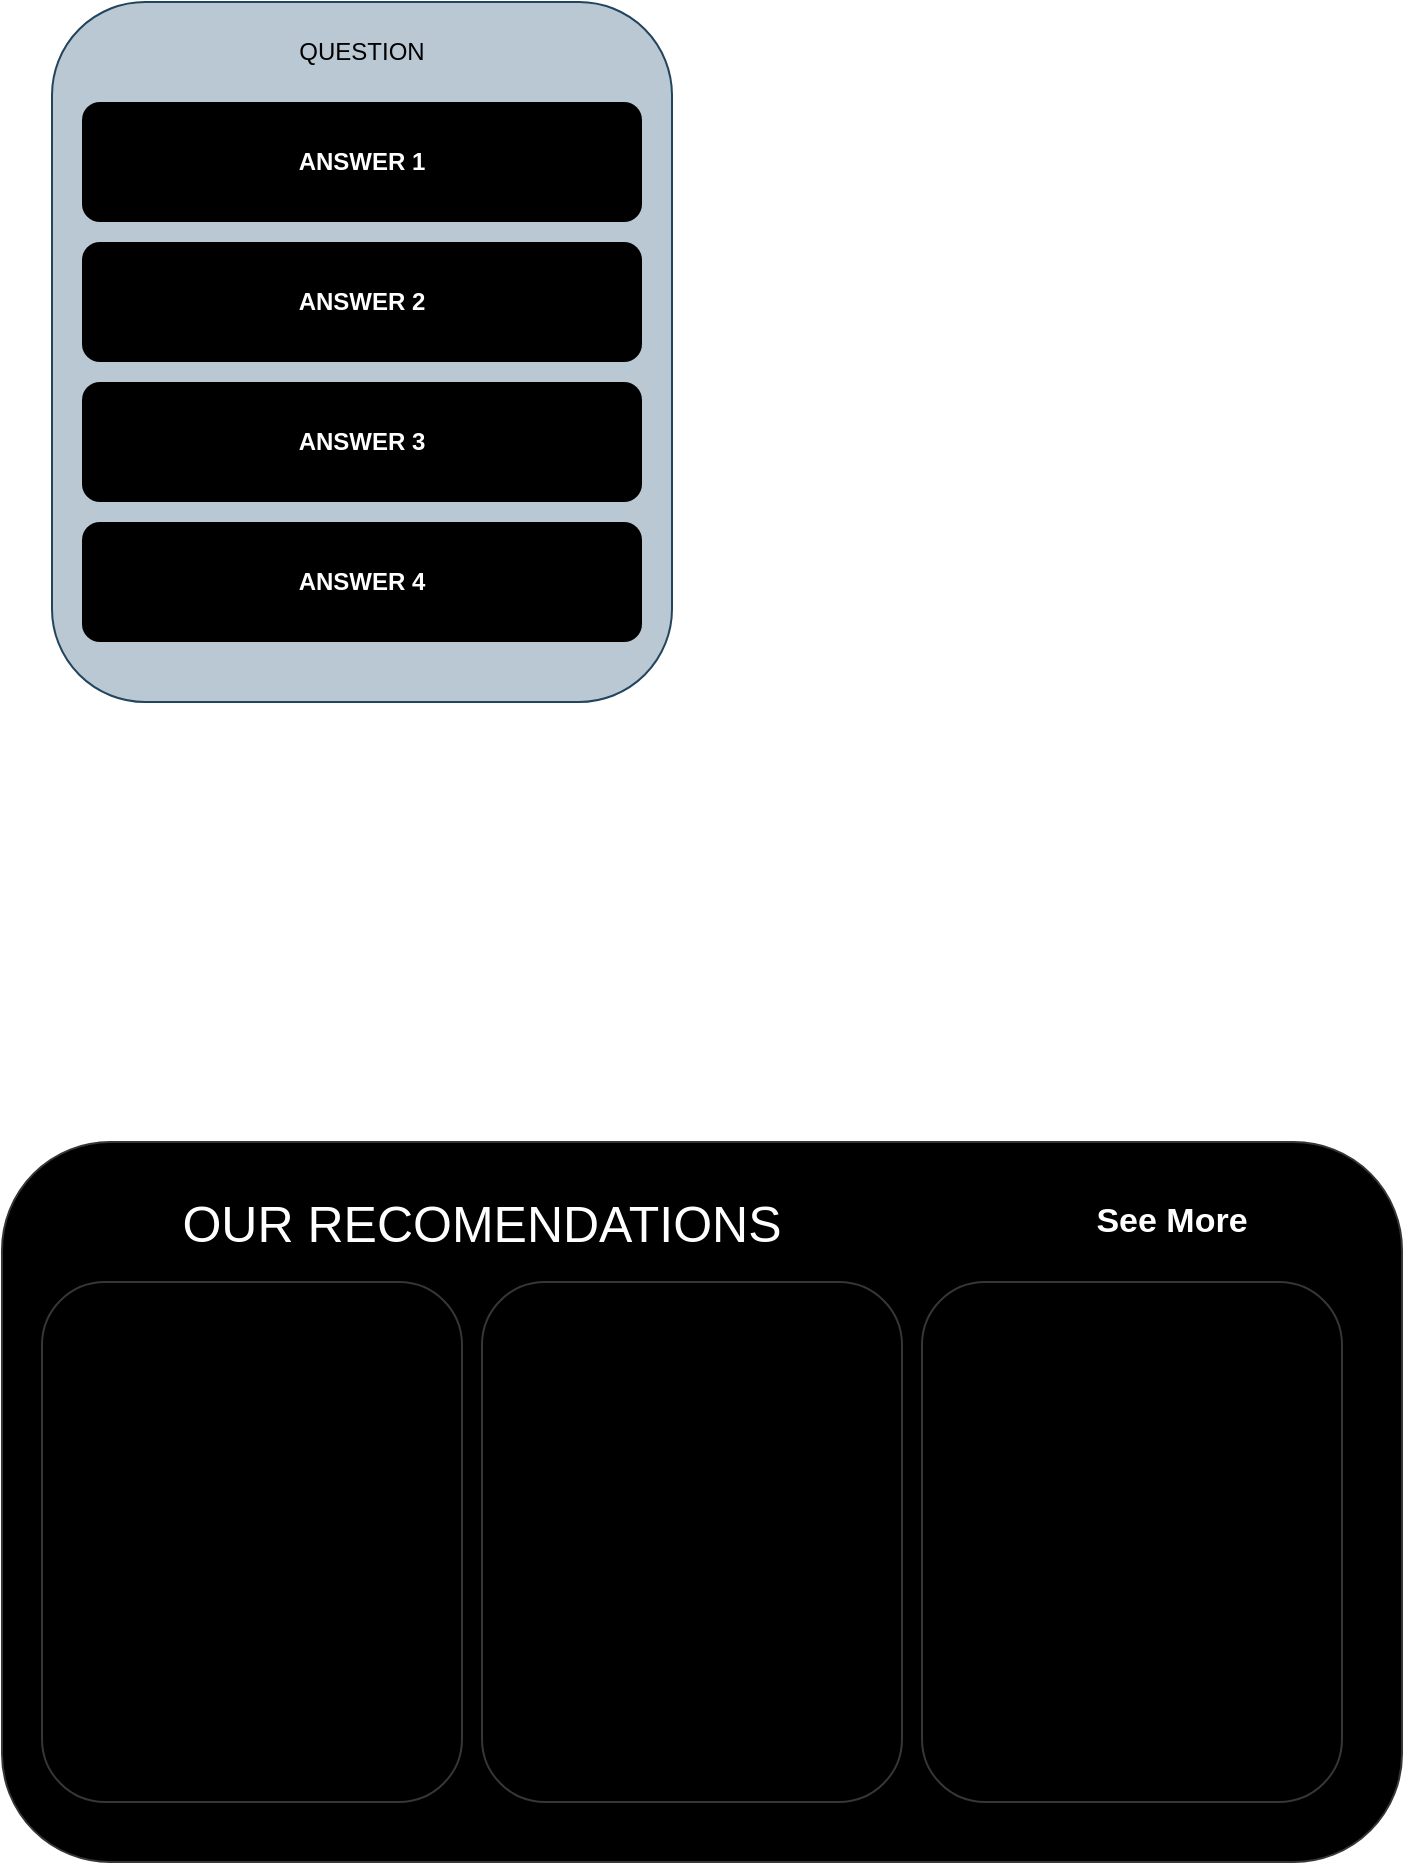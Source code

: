 <mxfile>
    <diagram id="PwKEUhgBtld1rCudASjT" name="Page-1">
        <mxGraphModel dx="490" dy="419" grid="1" gridSize="10" guides="1" tooltips="1" connect="1" arrows="1" fold="1" page="1" pageScale="1" pageWidth="850" pageHeight="1100" math="0" shadow="0">
            <root>
                <mxCell id="0"/>
                <mxCell id="1" parent="0"/>
                <mxCell id="2" value="" style="rounded=1;whiteSpace=wrap;html=1;fillColor=#BAC8D3;strokeColor=#23445d;fontColor=#000000;" parent="1" vertex="1">
                    <mxGeometry x="65" y="30" width="310" height="350" as="geometry"/>
                </mxCell>
                <mxCell id="3" value="ANSWER 1" style="rounded=1;whiteSpace=wrap;html=1;movable=1;resizable=1;rotatable=1;deletable=1;editable=1;connectable=1;fontStyle=1;fontColor=#FFFFFF;fillColor=#000000;strokeColor=none;" parent="1" vertex="1">
                    <mxGeometry x="80" y="80" width="280" height="60" as="geometry"/>
                </mxCell>
                <mxCell id="4" value="ANSWER 2" style="rounded=1;whiteSpace=wrap;html=1;movable=1;resizable=1;rotatable=1;deletable=1;editable=1;connectable=1;fontStyle=1;fontColor=#FFFFFF;fillColor=#000000;strokeColor=none;" parent="1" vertex="1">
                    <mxGeometry x="80" y="150" width="280" height="60" as="geometry"/>
                </mxCell>
                <mxCell id="5" value="ANSWER 3" style="rounded=1;whiteSpace=wrap;html=1;movable=1;resizable=1;rotatable=1;deletable=1;editable=1;connectable=1;fontStyle=1;fontColor=#FFFFFF;fillColor=#000000;strokeColor=none;" parent="1" vertex="1">
                    <mxGeometry x="80" y="220" width="280" height="60" as="geometry"/>
                </mxCell>
                <mxCell id="6" value="ANSWER 4" style="rounded=1;whiteSpace=wrap;html=1;movable=1;resizable=1;rotatable=1;deletable=1;editable=1;connectable=1;fontStyle=1;fontColor=#FFFFFF;fillColor=#000000;strokeColor=none;" parent="1" vertex="1">
                    <mxGeometry x="80" y="290" width="280" height="60" as="geometry"/>
                </mxCell>
                <mxCell id="7" value="QUESTION" style="text;html=1;strokeColor=none;fillColor=none;align=center;verticalAlign=middle;whiteSpace=wrap;rounded=0;fontColor=#000000;" parent="1" vertex="1">
                    <mxGeometry x="130" y="40" width="180" height="30" as="geometry"/>
                </mxCell>
                <mxCell id="33" value="" style="rounded=1;whiteSpace=wrap;html=1;strokeColor=#363636;fontColor=#FFFFFF;fillColor=#000000;" parent="1" vertex="1">
                    <mxGeometry x="40" y="600" width="700" height="360" as="geometry"/>
                </mxCell>
                <mxCell id="34" value="&lt;font style=&quot;font-size: 25px;&quot;&gt;OUR RECOMENDATIONS&lt;/font&gt;" style="rounded=1;whiteSpace=wrap;html=1;strokeColor=none;fontColor=#FFFFFF;fillColor=#000000;fontStyle=0;align=center;" parent="1" vertex="1">
                    <mxGeometry x="80" y="610" width="400" height="60" as="geometry"/>
                </mxCell>
                <mxCell id="35" value="" style="rounded=1;whiteSpace=wrap;html=1;strokeColor=#363636;fontSize=25;fontColor=#FFFFFF;fillColor=#000000;shadow=1;movable=1;resizable=1;rotatable=1;deletable=1;editable=1;connectable=1;" parent="1" vertex="1">
                    <mxGeometry x="60" y="670" width="210" height="260" as="geometry"/>
                </mxCell>
                <mxCell id="38" value="" style="rounded=1;whiteSpace=wrap;html=1;strokeColor=#363636;fontSize=25;fontColor=#FFFFFF;fillColor=#000000;shadow=1;movable=1;resizable=1;rotatable=1;deletable=1;editable=1;connectable=1;" parent="1" vertex="1">
                    <mxGeometry x="280" y="670" width="210" height="260" as="geometry"/>
                </mxCell>
                <mxCell id="39" value="" style="rounded=1;whiteSpace=wrap;html=1;strokeColor=#363636;fontSize=25;fontColor=#FFFFFF;fillColor=#000000;shadow=1;glass=0;movable=1;resizable=1;rotatable=1;deletable=1;editable=1;connectable=1;" parent="1" vertex="1">
                    <mxGeometry x="500" y="670" width="210" height="260" as="geometry"/>
                </mxCell>
                <mxCell id="42" value="&lt;font style=&quot;font-size: 17px;&quot; color=&quot;#ffffff&quot;&gt;See More&lt;/font&gt;" style="text;html=1;strokeColor=none;fillColor=none;align=center;verticalAlign=middle;whiteSpace=wrap;rounded=0;shadow=1;glass=0;sketch=0;fontSize=13;fontColor=#000000;fontStyle=1" parent="1" vertex="1">
                    <mxGeometry x="580" y="625" width="90" height="30" as="geometry"/>
                </mxCell>
            </root>
        </mxGraphModel>
    </diagram>
    <diagram id="rh2PC56Di0f4xqpiZgdJ" name="Page-2">
        <mxGraphModel dx="490" dy="419" grid="1" gridSize="10" guides="1" tooltips="1" connect="1" arrows="1" fold="1" page="1" pageScale="1" pageWidth="850" pageHeight="1100" math="0" shadow="0">
            <root>
                <mxCell id="0"/>
                <mxCell id="1" parent="0"/>
                <mxCell id="l3RP_Rlk8MqlteFbM0D3-1" value="86" style="rounded=1;whiteSpace=wrap;html=1;fontColor=#FFFFFF;fillColor=#BAC8D3;strokeColor=#011616;fillStyle=auto;" parent="1" vertex="1">
                    <mxGeometry x="430" y="20" width="380" height="710" as="geometry"/>
                </mxCell>
                <mxCell id="GJfcpdvK_InbkSFuC8xC-1" value="Question - Your Anwser" style="rounded=1;whiteSpace=wrap;html=1;fontColor=#FFFFFF;fillColor=#000000;strokeColor=#F01616;" parent="1" vertex="1">
                    <mxGeometry x="450" y="80" width="340" height="60" as="geometry"/>
                </mxCell>
                <mxCell id="GJfcpdvK_InbkSFuC8xC-2" value="&#10;&lt;span style=&quot;color: rgb(255, 255, 255); font-family: Helvetica; font-size: 12px; font-style: normal; font-variant-ligatures: normal; font-variant-caps: normal; font-weight: 400; letter-spacing: normal; orphans: 2; text-indent: 0px; text-transform: none; widows: 2; word-spacing: 0px; -webkit-text-stroke-width: 0px; background-color: rgb(42, 37, 47); text-decoration-thickness: initial; text-decoration-style: initial; text-decoration-color: initial; float: none; display: inline !important;&quot;&gt;Question - Your Anwser&lt;/span&gt;&#10;&#10;" style="rounded=1;whiteSpace=wrap;html=1;fontColor=#FFFFFF;fillColor=#000000;align=center;strokeColor=#F01616;" parent="1" vertex="1">
                    <mxGeometry x="450" y="160" width="340" height="60" as="geometry"/>
                </mxCell>
                <mxCell id="GJfcpdvK_InbkSFuC8xC-3" value="&#10;&lt;span style=&quot;color: rgb(255, 255, 255); font-family: Helvetica; font-size: 12px; font-style: normal; font-variant-ligatures: normal; font-variant-caps: normal; font-weight: 400; letter-spacing: normal; orphans: 2; text-indent: 0px; text-transform: none; widows: 2; word-spacing: 0px; -webkit-text-stroke-width: 0px; background-color: rgb(42, 37, 47); text-decoration-thickness: initial; text-decoration-style: initial; text-decoration-color: initial; float: none; display: inline !important;&quot;&gt;Question - Your Anwser&lt;/span&gt;&#10;&#10;" style="rounded=1;whiteSpace=wrap;html=1;fontColor=#FFFFFF;fillColor=#000000;align=center;strokeColor=#F01616;" parent="1" vertex="1">
                    <mxGeometry x="450" y="240" width="340" height="60" as="geometry"/>
                </mxCell>
                <mxCell id="GJfcpdvK_InbkSFuC8xC-4" value="&#10;&lt;span style=&quot;color: rgb(255, 255, 255); font-family: Helvetica; font-size: 12px; font-style: normal; font-variant-ligatures: normal; font-variant-caps: normal; font-weight: 400; letter-spacing: normal; orphans: 2; text-indent: 0px; text-transform: none; widows: 2; word-spacing: 0px; -webkit-text-stroke-width: 0px; background-color: rgb(42, 37, 47); text-decoration-thickness: initial; text-decoration-style: initial; text-decoration-color: initial; float: none; display: inline !important;&quot;&gt;Question - Your Anwser&lt;/span&gt;&#10;&#10;" style="rounded=1;whiteSpace=wrap;html=1;fontColor=#FFFFFF;fillColor=#000000;align=center;strokeColor=#F01616;" parent="1" vertex="1">
                    <mxGeometry x="450" y="320" width="340" height="60" as="geometry"/>
                </mxCell>
                <mxCell id="GJfcpdvK_InbkSFuC8xC-5" value="&#10;&lt;span style=&quot;color: rgb(255, 255, 255); font-family: Helvetica; font-size: 12px; font-style: normal; font-variant-ligatures: normal; font-variant-caps: normal; font-weight: 400; letter-spacing: normal; orphans: 2; text-indent: 0px; text-transform: none; widows: 2; word-spacing: 0px; -webkit-text-stroke-width: 0px; background-color: rgb(42, 37, 47); text-decoration-thickness: initial; text-decoration-style: initial; text-decoration-color: initial; float: none; display: inline !important;&quot;&gt;Question - Your Anwser&lt;/span&gt;&#10;&#10;" style="rounded=1;whiteSpace=wrap;html=1;fontColor=#FFFFFF;fillColor=#000000;align=center;strokeColor=#F01616;" parent="1" vertex="1">
                    <mxGeometry x="450" y="560" width="340" height="60" as="geometry"/>
                </mxCell>
                <mxCell id="GJfcpdvK_InbkSFuC8xC-6" value="&#10;&lt;span style=&quot;color: rgb(255, 255, 255); font-family: Helvetica; font-size: 12px; font-style: normal; font-variant-ligatures: normal; font-variant-caps: normal; font-weight: 400; letter-spacing: normal; orphans: 2; text-indent: 0px; text-transform: none; widows: 2; word-spacing: 0px; -webkit-text-stroke-width: 0px; background-color: rgb(42, 37, 47); text-decoration-thickness: initial; text-decoration-style: initial; text-decoration-color: initial; float: none; display: inline !important;&quot;&gt;Question - Your Anwser&lt;/span&gt;&#10;&#10;" style="rounded=1;whiteSpace=wrap;html=1;fontColor=#FFFFFF;fillColor=#000000;align=center;strokeColor=#F01616;" parent="1" vertex="1">
                    <mxGeometry x="450" y="480" width="340" height="60" as="geometry"/>
                </mxCell>
                <mxCell id="GJfcpdvK_InbkSFuC8xC-7" value="&#10;&lt;span style=&quot;color: rgb(255, 255, 255); font-family: Helvetica; font-size: 12px; font-style: normal; font-variant-ligatures: normal; font-variant-caps: normal; font-weight: 400; letter-spacing: normal; orphans: 2; text-indent: 0px; text-transform: none; widows: 2; word-spacing: 0px; -webkit-text-stroke-width: 0px; background-color: rgb(42, 37, 47); text-decoration-thickness: initial; text-decoration-style: initial; text-decoration-color: initial; float: none; display: inline !important;&quot;&gt;Question - Your Anwser&lt;/span&gt;&#10;&#10;" style="rounded=1;whiteSpace=wrap;html=1;fontColor=#FFFFFF;fillColor=#000000;align=center;strokeColor=#F01616;" parent="1" vertex="1">
                    <mxGeometry x="450" y="400" width="340" height="60" as="geometry"/>
                </mxCell>
                <mxCell id="GJfcpdvK_InbkSFuC8xC-8" value="&#10;&lt;span style=&quot;color: rgb(255, 255, 255); font-family: Helvetica; font-size: 12px; font-style: normal; font-variant-ligatures: normal; font-variant-caps: normal; font-weight: 400; letter-spacing: normal; orphans: 2; text-align: center; text-indent: 0px; text-transform: none; widows: 2; word-spacing: 0px; -webkit-text-stroke-width: 0px; background-color: rgb(42, 37, 47); text-decoration-thickness: initial; text-decoration-style: initial; text-decoration-color: initial; float: none; display: inline !important;&quot;&gt;Question - Your Anwser&lt;/span&gt;&#10;&#10;" style="rounded=1;whiteSpace=wrap;html=1;fontColor=#FFFFFF;fillColor=#000000;strokeColor=#F01616;" parent="1" vertex="1">
                    <mxGeometry x="450" y="640" width="340" height="60" as="geometry"/>
                </mxCell>
                <mxCell id="GJfcpdvK_InbkSFuC8xC-9" value="Your Answers" style="text;html=1;strokeColor=none;fillColor=none;align=center;verticalAlign=middle;whiteSpace=wrap;rounded=0;fontColor=#030303;fontSize=19;" parent="1" vertex="1">
                    <mxGeometry x="555" y="40" width="130" height="30" as="geometry"/>
                </mxCell>
                <mxCell id="JGnlPxY4ueE_5bmmsMdA-2" value="" style="rounded=1;whiteSpace=wrap;html=1;fillStyle=auto;strokeColor=#011616;fontSize=19;fontColor=#030303;fillColor=#BAC8D3;arcSize=7;" parent="1" vertex="1">
                    <mxGeometry x="10" y="750" width="830" height="500" as="geometry"/>
                </mxCell>
                <mxCell id="vNl0-WOMCng2MXzCXxHB-1" value="Ask our chat any question regarding computer issues" style="text;html=1;strokeColor=none;fillColor=none;align=center;verticalAlign=middle;whiteSpace=wrap;rounded=0;fillStyle=auto;fontSize=19;fontColor=#030303;" parent="1" vertex="1">
                    <mxGeometry x="31" y="770" width="649" height="30" as="geometry"/>
                </mxCell>
                <mxCell id="vNl0-WOMCng2MXzCXxHB-2" value="Type your question" style="rounded=1;whiteSpace=wrap;html=1;fillStyle=auto;strokeColor=#011616;fontSize=19;fontColor=#030303;fillColor=#BAC8D3;arcSize=9;align=left;opacity=75;" parent="1" vertex="1">
                    <mxGeometry x="21" y="1160" width="809" height="60" as="geometry"/>
                </mxCell>
            </root>
        </mxGraphModel>
    </diagram>
    <diagram id="sLYYi6w1LiPxMq0bna9T" name="Page-3">
        <mxGraphModel dx="490" dy="419" grid="1" gridSize="10" guides="1" tooltips="1" connect="1" arrows="1" fold="1" page="1" pageScale="1" pageWidth="850" pageHeight="1100" math="0" shadow="0">
            <root>
                <mxCell id="0"/>
                <mxCell id="1" parent="0"/>
                <mxCell id="GxjmC_2MhTYPyJpv6Yr3-1" value="" style="rounded=0;whiteSpace=wrap;html=1;" parent="1" vertex="1">
                    <mxGeometry x="35" y="40" width="775" height="1400" as="geometry"/>
                </mxCell>
                <mxCell id="GxjmC_2MhTYPyJpv6Yr3-2" value="Amazon Recommendations" style="rounded=0;whiteSpace=wrap;html=1;fontSize=24;align=left;fontStyle=1" parent="1" vertex="1">
                    <mxGeometry x="50" y="60" width="750" height="60" as="geometry"/>
                </mxCell>
                <mxCell id="GxjmC_2MhTYPyJpv6Yr3-5" value="Computers" style="rounded=0;whiteSpace=wrap;html=1;fontSize=24;" parent="1" vertex="1">
                    <mxGeometry x="50" y="220" width="750" height="60" as="geometry"/>
                </mxCell>
                <mxCell id="GxjmC_2MhTYPyJpv6Yr3-6" value="Keyboards" style="rounded=0;whiteSpace=wrap;html=1;fontSize=24;" parent="1" vertex="1">
                    <mxGeometry x="50" y="515" width="740" height="60" as="geometry"/>
                </mxCell>
                <mxCell id="GxjmC_2MhTYPyJpv6Yr3-8" value="Mouse" style="rounded=0;whiteSpace=wrap;html=1;fontSize=24;" parent="1" vertex="1">
                    <mxGeometry x="45" y="820" width="750" height="60" as="geometry"/>
                </mxCell>
                <mxCell id="GxjmC_2MhTYPyJpv6Yr3-9" value="Accesories" style="rounded=0;whiteSpace=wrap;html=1;fontSize=24;" parent="1" vertex="1">
                    <mxGeometry x="57.5" y="1130" width="730" height="60" as="geometry"/>
                </mxCell>
                <mxCell id="GxjmC_2MhTYPyJpv6Yr3-10" value="More" style="text;html=1;strokeColor=none;fillColor=none;align=center;verticalAlign=middle;whiteSpace=wrap;rounded=0;fontSize=24;" parent="1" vertex="1">
                    <mxGeometry x="700" y="220" width="60" height="30" as="geometry"/>
                </mxCell>
                <mxCell id="GxjmC_2MhTYPyJpv6Yr3-11" value="More" style="text;html=1;strokeColor=none;fillColor=none;align=center;verticalAlign=middle;whiteSpace=wrap;rounded=0;fontSize=24;" parent="1" vertex="1">
                    <mxGeometry x="700" y="515" width="60" height="30" as="geometry"/>
                </mxCell>
                <mxCell id="GxjmC_2MhTYPyJpv6Yr3-12" value="More" style="text;html=1;strokeColor=none;fillColor=none;align=center;verticalAlign=middle;whiteSpace=wrap;rounded=0;fontSize=24;" parent="1" vertex="1">
                    <mxGeometry x="710" y="835" width="60" height="30" as="geometry"/>
                </mxCell>
                <mxCell id="GxjmC_2MhTYPyJpv6Yr3-14" value="More" style="text;html=1;strokeColor=none;fillColor=none;align=center;verticalAlign=middle;whiteSpace=wrap;rounded=0;fontSize=24;" parent="1" vertex="1">
                    <mxGeometry x="700" y="1040" width="60" height="30" as="geometry"/>
                </mxCell>
                <mxCell id="My4nLvRBAnZCMKATsBSD-1" value="" style="whiteSpace=wrap;html=1;aspect=fixed;fontSize=24;" parent="1" vertex="1">
                    <mxGeometry x="100" y="290" width="210" height="210" as="geometry"/>
                </mxCell>
                <mxCell id="My4nLvRBAnZCMKATsBSD-2" value="" style="whiteSpace=wrap;html=1;aspect=fixed;fontSize=24;" parent="1" vertex="1">
                    <mxGeometry x="320" y="290" width="210" height="210" as="geometry"/>
                </mxCell>
                <mxCell id="My4nLvRBAnZCMKATsBSD-3" value="" style="whiteSpace=wrap;html=1;aspect=fixed;fontSize=24;" parent="1" vertex="1">
                    <mxGeometry x="550" y="290" width="210" height="210" as="geometry"/>
                </mxCell>
                <mxCell id="My4nLvRBAnZCMKATsBSD-4" value="" style="triangle;whiteSpace=wrap;html=1;fontSize=24;" parent="1" vertex="1">
                    <mxGeometry x="770" y="372.5" width="30" height="45" as="geometry"/>
                </mxCell>
                <mxCell id="My4nLvRBAnZCMKATsBSD-5" value="" style="triangle;whiteSpace=wrap;html=1;fontSize=24;rotation=-180;" parent="1" vertex="1">
                    <mxGeometry x="50" y="372.5" width="30" height="45" as="geometry"/>
                </mxCell>
                <mxCell id="My4nLvRBAnZCMKATsBSD-7" value="" style="triangle;whiteSpace=wrap;html=1;fontSize=24;" parent="1" vertex="1">
                    <mxGeometry x="770" y="672.5" width="30" height="45" as="geometry"/>
                </mxCell>
                <mxCell id="My4nLvRBAnZCMKATsBSD-8" value="" style="triangle;whiteSpace=wrap;html=1;fontSize=24;rotation=-180;" parent="1" vertex="1">
                    <mxGeometry x="50" y="672.5" width="30" height="45" as="geometry"/>
                </mxCell>
                <mxCell id="My4nLvRBAnZCMKATsBSD-9" value="" style="whiteSpace=wrap;html=1;aspect=fixed;fontSize=24;" parent="1" vertex="1">
                    <mxGeometry x="100" y="590" width="210" height="210" as="geometry"/>
                </mxCell>
                <mxCell id="My4nLvRBAnZCMKATsBSD-10" value="" style="whiteSpace=wrap;html=1;aspect=fixed;fontSize=24;" parent="1" vertex="1">
                    <mxGeometry x="330" y="590" width="210" height="210" as="geometry"/>
                </mxCell>
                <mxCell id="My4nLvRBAnZCMKATsBSD-11" value="" style="whiteSpace=wrap;html=1;aspect=fixed;fontSize=24;" parent="1" vertex="1">
                    <mxGeometry x="550" y="590" width="210" height="210" as="geometry"/>
                </mxCell>
                <mxCell id="My4nLvRBAnZCMKATsBSD-13" value="" style="triangle;whiteSpace=wrap;html=1;fontSize=24;" parent="1" vertex="1">
                    <mxGeometry x="770" y="972.5" width="30" height="45" as="geometry"/>
                </mxCell>
                <mxCell id="My4nLvRBAnZCMKATsBSD-14" value="" style="triangle;whiteSpace=wrap;html=1;fontSize=24;rotation=-180;" parent="1" vertex="1">
                    <mxGeometry x="50" y="972.5" width="30" height="45" as="geometry"/>
                </mxCell>
                <mxCell id="My4nLvRBAnZCMKATsBSD-15" value="" style="whiteSpace=wrap;html=1;aspect=fixed;fontSize=24;" parent="1" vertex="1">
                    <mxGeometry x="100" y="890" width="210" height="210" as="geometry"/>
                </mxCell>
                <mxCell id="My4nLvRBAnZCMKATsBSD-16" value="" style="whiteSpace=wrap;html=1;aspect=fixed;fontSize=24;" parent="1" vertex="1">
                    <mxGeometry x="330" y="890" width="210" height="210" as="geometry"/>
                </mxCell>
                <mxCell id="My4nLvRBAnZCMKATsBSD-17" value="" style="whiteSpace=wrap;html=1;aspect=fixed;fontSize=24;" parent="1" vertex="1">
                    <mxGeometry x="550" y="890" width="210" height="210" as="geometry"/>
                </mxCell>
                <mxCell id="My4nLvRBAnZCMKATsBSD-18" value="" style="triangle;whiteSpace=wrap;html=1;fontSize=24;" parent="1" vertex="1">
                    <mxGeometry x="760" y="1292.5" width="30" height="45" as="geometry"/>
                </mxCell>
                <mxCell id="My4nLvRBAnZCMKATsBSD-19" value="" style="triangle;whiteSpace=wrap;html=1;fontSize=24;rotation=-180;" parent="1" vertex="1">
                    <mxGeometry x="40" y="1292.5" width="30" height="45" as="geometry"/>
                </mxCell>
                <mxCell id="My4nLvRBAnZCMKATsBSD-20" value="" style="whiteSpace=wrap;html=1;aspect=fixed;fontSize=24;" parent="1" vertex="1">
                    <mxGeometry x="90" y="1210" width="210" height="210" as="geometry"/>
                </mxCell>
                <mxCell id="My4nLvRBAnZCMKATsBSD-21" value="" style="whiteSpace=wrap;html=1;aspect=fixed;fontSize=24;" parent="1" vertex="1">
                    <mxGeometry x="320" y="1210" width="210" height="210" as="geometry"/>
                </mxCell>
                <mxCell id="My4nLvRBAnZCMKATsBSD-22" value="" style="whiteSpace=wrap;html=1;aspect=fixed;fontSize=24;" parent="1" vertex="1">
                    <mxGeometry x="540" y="1210" width="210" height="210" as="geometry"/>
                </mxCell>
            </root>
        </mxGraphModel>
    </diagram>
</mxfile>